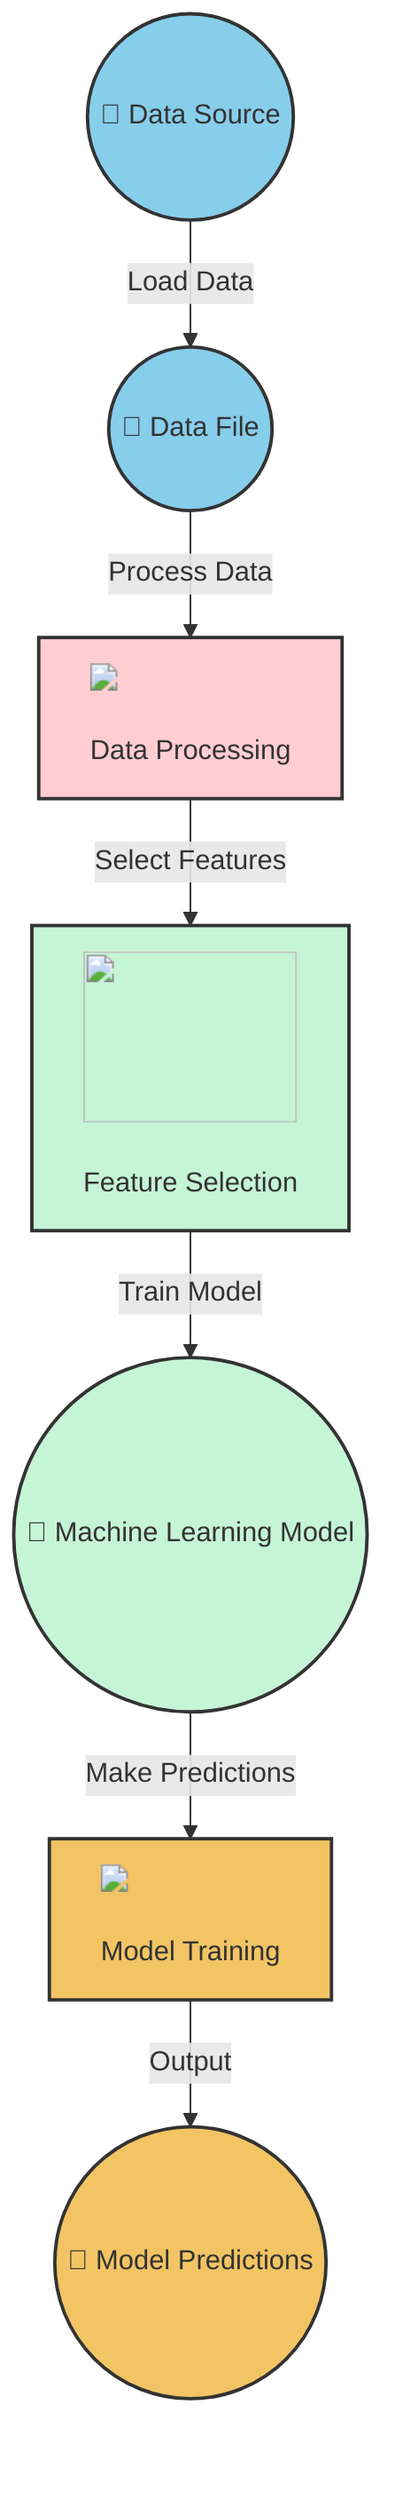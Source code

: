 flowchart TD
    A((💽 Data Source))
    B((📁 Data File))
    C["<img src='dummy_plots/hist_template.svg' /> <br/> Data Processing"]
    D["<img src='icons/column_split.svg' width=100 height=100/> <br/> Feature Selection"]
    E((🤖 Machine Learning Model))
    F["<img src='dummy_plots/scatter_plot_template.svg' /> <br/> Model Training"]
    G((🎯 Model Predictions))

    A -->|Load Data| B
    B -->|Process Data| C
    C -->|Select Features| D
    D -->|Train Model| E
    E -->|Make Predictions| F
    F -->|Output| G

    style A fill:#87CEEB, stroke:#333, stroke-width:2px;
    style B fill:#87CEEB, stroke:#333, stroke-width:2px;
    style C fill:#FFCDD2, stroke:#333, stroke-width:2px;
    style D fill:#C6F4D6, stroke:#333, stroke-width:2px;
    style E fill:#C6F4D6, stroke:#333, stroke-width:2px;
    style F fill:#F2C464, stroke:#333, stroke-width:2px;
    style G fill:#F2C464, stroke:#333, stroke-width:2px;